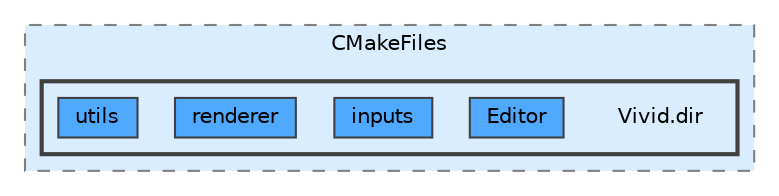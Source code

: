 digraph "build/src/CMakeFiles/Vivid.dir"
{
 // LATEX_PDF_SIZE
  bgcolor="transparent";
  edge [fontname=Helvetica,fontsize=10,labelfontname=Helvetica,labelfontsize=10];
  node [fontname=Helvetica,fontsize=10,shape=box,height=0.2,width=0.4];
  compound=true
  subgraph clusterdir_6ce2af4073517224f64c6f30c6a0115e {
    graph [ bgcolor="#daedff", pencolor="grey50", label="CMakeFiles", fontname=Helvetica,fontsize=10 style="filled,dashed", URL="dir_6ce2af4073517224f64c6f30c6a0115e.html",tooltip=""]
  subgraph clusterdir_e954c899b8cec7f4192bb4e75a73ad34 {
    graph [ bgcolor="#daedff", pencolor="grey25", label="", fontname=Helvetica,fontsize=10 style="filled,bold", URL="dir_e954c899b8cec7f4192bb4e75a73ad34.html",tooltip=""]
    dir_e954c899b8cec7f4192bb4e75a73ad34 [shape=plaintext, label="Vivid.dir"];
  dir_8ff750122a0488952fb515a3b5b74501 [label="Editor", fillcolor="#4ea9ff", color="grey25", style="filled", URL="dir_8ff750122a0488952fb515a3b5b74501.html",tooltip=""];
  dir_5f7a1dcf85546e1c793821dba8f111a3 [label="inputs", fillcolor="#4ea9ff", color="grey25", style="filled", URL="dir_5f7a1dcf85546e1c793821dba8f111a3.html",tooltip=""];
  dir_b051afc0eb21719126e84f3410f69a9e [label="renderer", fillcolor="#4ea9ff", color="grey25", style="filled", URL="dir_b051afc0eb21719126e84f3410f69a9e.html",tooltip=""];
  dir_a0cd09110211a55e0fd0014bd4aef2d3 [label="utils", fillcolor="#4ea9ff", color="grey25", style="filled", URL="dir_a0cd09110211a55e0fd0014bd4aef2d3.html",tooltip=""];
  }
  }
}

